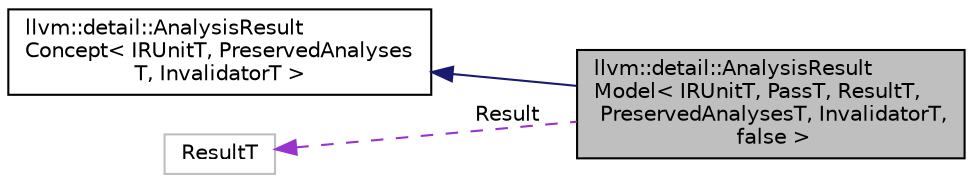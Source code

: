 digraph "llvm::detail::AnalysisResultModel&lt; IRUnitT, PassT, ResultT, PreservedAnalysesT, InvalidatorT, false &gt;"
{
 // LATEX_PDF_SIZE
  bgcolor="transparent";
  edge [fontname="Helvetica",fontsize="10",labelfontname="Helvetica",labelfontsize="10"];
  node [fontname="Helvetica",fontsize="10",shape=record];
  rankdir="LR";
  Node1 [label="llvm::detail::AnalysisResult\lModel\< IRUnitT, PassT, ResultT,\l PreservedAnalysesT, InvalidatorT,\l false \>",height=0.2,width=0.4,color="black", fillcolor="grey75", style="filled", fontcolor="black",tooltip="Specialization of AnalysisResultModel which provides the default invalidate functionality."];
  Node2 -> Node1 [dir="back",color="midnightblue",fontsize="10",style="solid",fontname="Helvetica"];
  Node2 [label="llvm::detail::AnalysisResult\lConcept\< IRUnitT, PreservedAnalyses\lT, InvalidatorT \>",height=0.2,width=0.4,color="black",URL="$structllvm_1_1detail_1_1AnalysisResultConcept.html",tooltip="Abstract concept of an analysis result."];
  Node3 -> Node1 [dir="back",color="darkorchid3",fontsize="10",style="dashed",label=" Result" ,fontname="Helvetica"];
  Node3 [label="ResultT",height=0.2,width=0.4,color="grey75",tooltip=" "];
}
